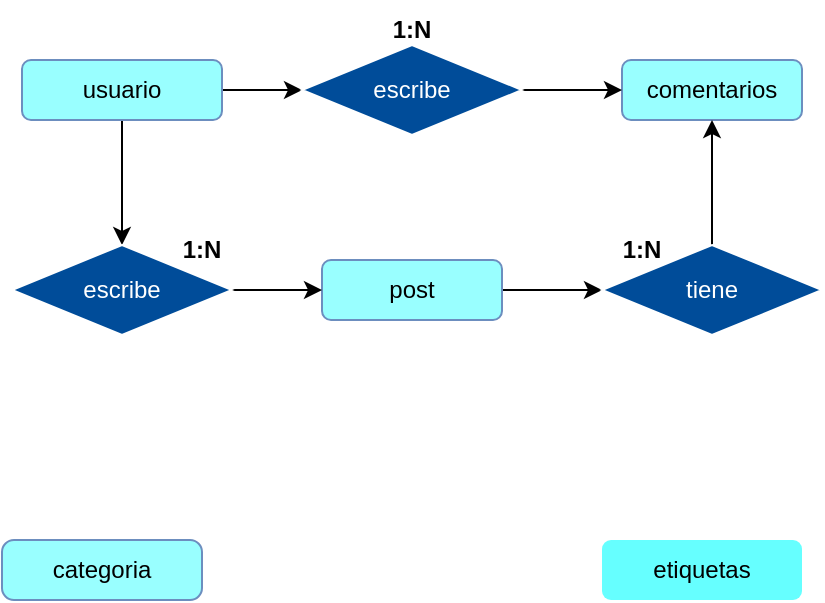 <mxfile version="20.0.3" type="github">
  <diagram id="C5RBs43oDa-KdzZeNtuy" name="Page-1">
    <mxGraphModel dx="1258" dy="803" grid="1" gridSize="10" guides="1" tooltips="1" connect="1" arrows="1" fold="1" page="1" pageScale="1" pageWidth="827" pageHeight="1169" math="0" shadow="0">
      <root>
        <mxCell id="WIyWlLk6GJQsqaUBKTNV-0" />
        <mxCell id="WIyWlLk6GJQsqaUBKTNV-1" parent="WIyWlLk6GJQsqaUBKTNV-0" />
        <mxCell id="YQNnvAQ5bQGPA_j-YXVp-10" value="" style="edgeStyle=orthogonalEdgeStyle;rounded=0;orthogonalLoop=1;jettySize=auto;html=1;" edge="1" parent="WIyWlLk6GJQsqaUBKTNV-1" source="YQNnvAQ5bQGPA_j-YXVp-1" target="YQNnvAQ5bQGPA_j-YXVp-6">
          <mxGeometry relative="1" as="geometry" />
        </mxCell>
        <mxCell id="YQNnvAQ5bQGPA_j-YXVp-14" value="" style="edgeStyle=orthogonalEdgeStyle;rounded=0;orthogonalLoop=1;jettySize=auto;html=1;fontColor=default;" edge="1" parent="WIyWlLk6GJQsqaUBKTNV-1" source="YQNnvAQ5bQGPA_j-YXVp-1" target="YQNnvAQ5bQGPA_j-YXVp-13">
          <mxGeometry relative="1" as="geometry" />
        </mxCell>
        <mxCell id="YQNnvAQ5bQGPA_j-YXVp-1" value="usuario" style="rounded=1;whiteSpace=wrap;html=1;fillColor=#99FFFF;strokeColor=#6c8ebf;" vertex="1" parent="WIyWlLk6GJQsqaUBKTNV-1">
          <mxGeometry x="-20" y="80" width="100" height="30" as="geometry" />
        </mxCell>
        <mxCell id="YQNnvAQ5bQGPA_j-YXVp-2" value="categoria" style="rounded=1;whiteSpace=wrap;html=1;fillColor=#99FFFF;strokeColor=#6c8ebf;arcSize=20;" vertex="1" parent="WIyWlLk6GJQsqaUBKTNV-1">
          <mxGeometry x="-30" y="320" width="100" height="30" as="geometry" />
        </mxCell>
        <mxCell id="YQNnvAQ5bQGPA_j-YXVp-21" value="" style="edgeStyle=none;rounded=0;orthogonalLoop=1;jettySize=auto;html=1;shadow=0;fontColor=default;strokeColor=default;" edge="1" parent="WIyWlLk6GJQsqaUBKTNV-1" source="YQNnvAQ5bQGPA_j-YXVp-3" target="YQNnvAQ5bQGPA_j-YXVp-18">
          <mxGeometry relative="1" as="geometry" />
        </mxCell>
        <mxCell id="YQNnvAQ5bQGPA_j-YXVp-3" value="post" style="rounded=1;whiteSpace=wrap;html=1;fillColor=#99FFFF;strokeColor=#6c8ebf;fontColor=default;" vertex="1" parent="WIyWlLk6GJQsqaUBKTNV-1">
          <mxGeometry x="130" y="180" width="90" height="30" as="geometry" />
        </mxCell>
        <mxCell id="YQNnvAQ5bQGPA_j-YXVp-4" value="comentarios" style="rounded=1;whiteSpace=wrap;html=1;fillColor=#99FFFF;strokeColor=#6c8ebf;" vertex="1" parent="WIyWlLk6GJQsqaUBKTNV-1">
          <mxGeometry x="280" y="80" width="90" height="30" as="geometry" />
        </mxCell>
        <mxCell id="YQNnvAQ5bQGPA_j-YXVp-5" value="etiquetas" style="rounded=1;whiteSpace=wrap;html=1;fillColor=#66FFFF;strokeColor=none;" vertex="1" parent="WIyWlLk6GJQsqaUBKTNV-1">
          <mxGeometry x="270" y="320" width="100" height="30" as="geometry" />
        </mxCell>
        <mxCell id="YQNnvAQ5bQGPA_j-YXVp-11" value="" style="edgeStyle=orthogonalEdgeStyle;rounded=0;orthogonalLoop=1;jettySize=auto;html=1;" edge="1" parent="WIyWlLk6GJQsqaUBKTNV-1" source="YQNnvAQ5bQGPA_j-YXVp-6" target="YQNnvAQ5bQGPA_j-YXVp-3">
          <mxGeometry relative="1" as="geometry" />
        </mxCell>
        <mxCell id="YQNnvAQ5bQGPA_j-YXVp-6" value="escribe" style="rhombus;whiteSpace=wrap;html=1;fillColor=#004C99;strokeColor=#FFFFFF;fontColor=#FFFFFF;" vertex="1" parent="WIyWlLk6GJQsqaUBKTNV-1">
          <mxGeometry x="-25" y="172.5" width="110" height="45" as="geometry" />
        </mxCell>
        <mxCell id="YQNnvAQ5bQGPA_j-YXVp-12" value="&lt;b&gt;1:N&lt;/b&gt;" style="text;html=1;strokeColor=none;fillColor=none;align=center;verticalAlign=middle;whiteSpace=wrap;rounded=0;" vertex="1" parent="WIyWlLk6GJQsqaUBKTNV-1">
          <mxGeometry x="40" y="160" width="60" height="30" as="geometry" />
        </mxCell>
        <mxCell id="YQNnvAQ5bQGPA_j-YXVp-15" value="" style="edgeStyle=orthogonalEdgeStyle;rounded=0;orthogonalLoop=1;jettySize=auto;html=1;fontColor=default;" edge="1" parent="WIyWlLk6GJQsqaUBKTNV-1" source="YQNnvAQ5bQGPA_j-YXVp-13" target="YQNnvAQ5bQGPA_j-YXVp-4">
          <mxGeometry relative="1" as="geometry" />
        </mxCell>
        <mxCell id="YQNnvAQ5bQGPA_j-YXVp-13" value="escribe" style="rhombus;whiteSpace=wrap;html=1;fillColor=#004C99;strokeColor=#FFFFFF;fontColor=#FFFFFF;" vertex="1" parent="WIyWlLk6GJQsqaUBKTNV-1">
          <mxGeometry x="120" y="72.5" width="110" height="45" as="geometry" />
        </mxCell>
        <mxCell id="YQNnvAQ5bQGPA_j-YXVp-16" value="&lt;b&gt;1:N&lt;/b&gt;" style="text;html=1;strokeColor=none;fillColor=none;align=center;verticalAlign=middle;whiteSpace=wrap;rounded=0;" vertex="1" parent="WIyWlLk6GJQsqaUBKTNV-1">
          <mxGeometry x="145" y="50" width="60" height="30" as="geometry" />
        </mxCell>
        <mxCell id="YQNnvAQ5bQGPA_j-YXVp-22" value="" style="edgeStyle=none;rounded=0;orthogonalLoop=1;jettySize=auto;html=1;shadow=0;fontColor=default;strokeColor=default;" edge="1" parent="WIyWlLk6GJQsqaUBKTNV-1" source="YQNnvAQ5bQGPA_j-YXVp-18" target="YQNnvAQ5bQGPA_j-YXVp-4">
          <mxGeometry relative="1" as="geometry" />
        </mxCell>
        <mxCell id="YQNnvAQ5bQGPA_j-YXVp-18" value="tiene" style="rhombus;whiteSpace=wrap;html=1;fillColor=#004C99;strokeColor=#FFFFFF;fontColor=#FFFFFF;" vertex="1" parent="WIyWlLk6GJQsqaUBKTNV-1">
          <mxGeometry x="270" y="172.5" width="110" height="45" as="geometry" />
        </mxCell>
        <mxCell id="YQNnvAQ5bQGPA_j-YXVp-23" value="&lt;b&gt;1:N&lt;/b&gt;" style="text;html=1;strokeColor=none;fillColor=none;align=center;verticalAlign=middle;whiteSpace=wrap;rounded=0;" vertex="1" parent="WIyWlLk6GJQsqaUBKTNV-1">
          <mxGeometry x="260" y="160" width="60" height="30" as="geometry" />
        </mxCell>
      </root>
    </mxGraphModel>
  </diagram>
</mxfile>
